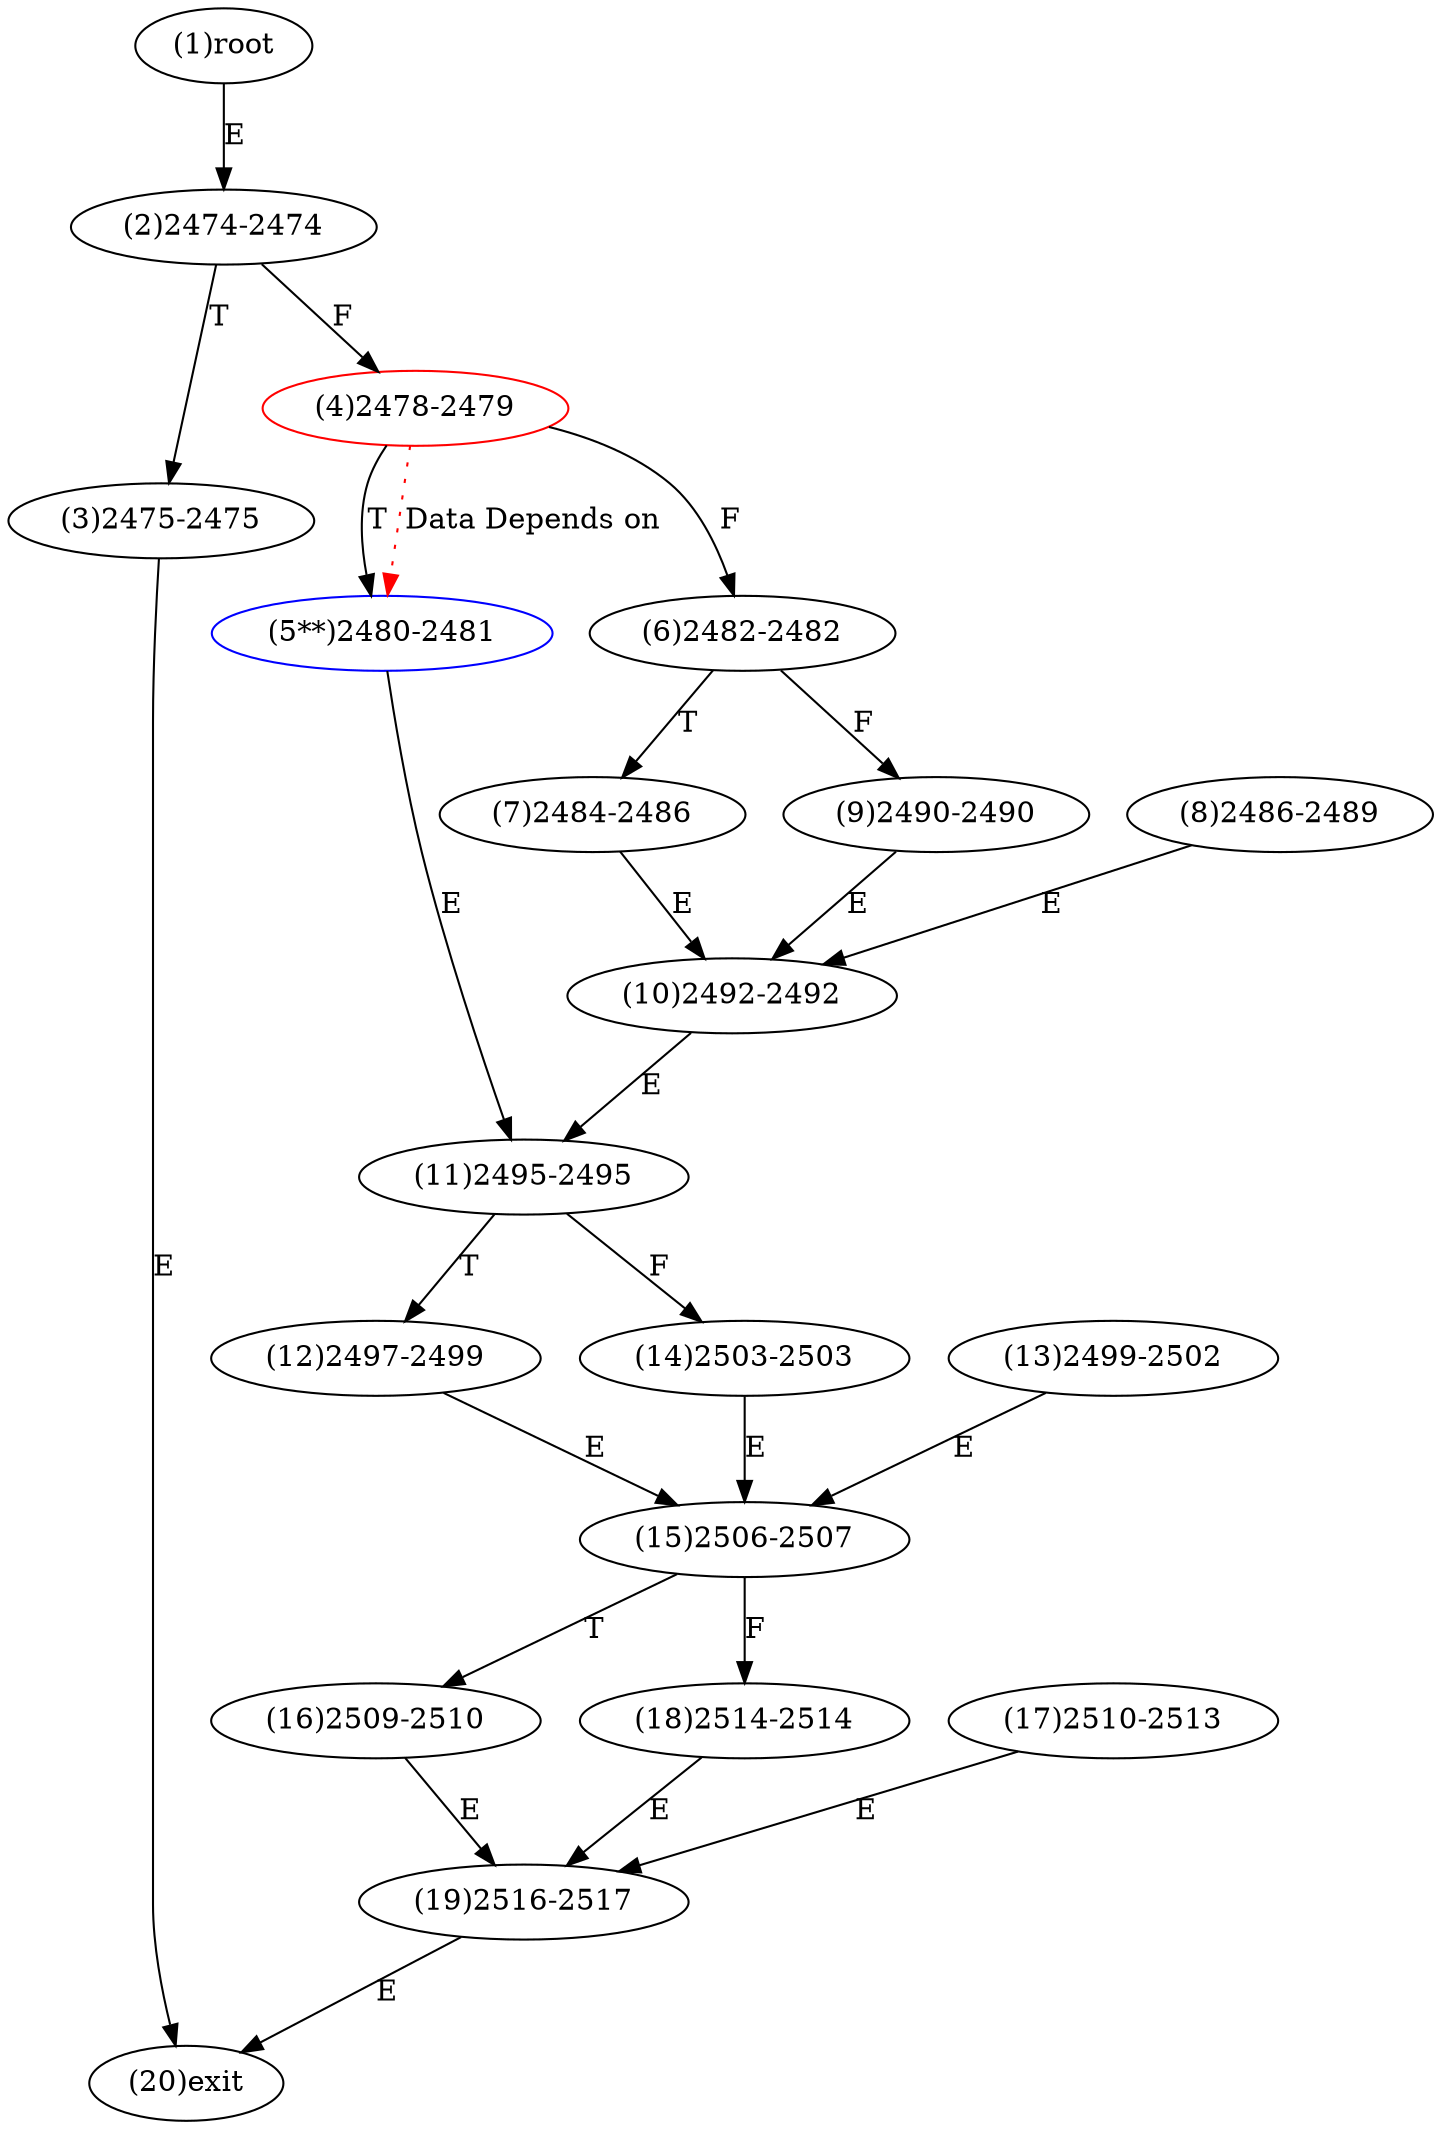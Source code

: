 digraph "" { 
1[ label="(1)root"];
2[ label="(2)2474-2474"];
3[ label="(3)2475-2475"];
4[ label="(4)2478-2479",color=red];
5[ label="(5**)2480-2481",color=blue];
6[ label="(6)2482-2482"];
7[ label="(7)2484-2486"];
8[ label="(8)2486-2489"];
9[ label="(9)2490-2490"];
10[ label="(10)2492-2492"];
11[ label="(11)2495-2495"];
12[ label="(12)2497-2499"];
13[ label="(13)2499-2502"];
14[ label="(14)2503-2503"];
15[ label="(15)2506-2507"];
17[ label="(17)2510-2513"];
16[ label="(16)2509-2510"];
19[ label="(19)2516-2517"];
18[ label="(18)2514-2514"];
20[ label="(20)exit"];
1->2[ label="E"];
2->4[ label="F"];
2->3[ label="T"];
3->20[ label="E"];
4->6[ label="F"];
4->5[ label="T"];
5->11[ label="E"];
6->9[ label="F"];
6->7[ label="T"];
7->10[ label="E"];
8->10[ label="E"];
9->10[ label="E"];
10->11[ label="E"];
11->14[ label="F"];
11->12[ label="T"];
12->15[ label="E"];
13->15[ label="E"];
14->15[ label="E"];
15->18[ label="F"];
15->16[ label="T"];
16->19[ label="E"];
17->19[ label="E"];
18->19[ label="E"];
19->20[ label="E"];
4->5[ color="red" label="Data Depends on" style = dotted ];
}